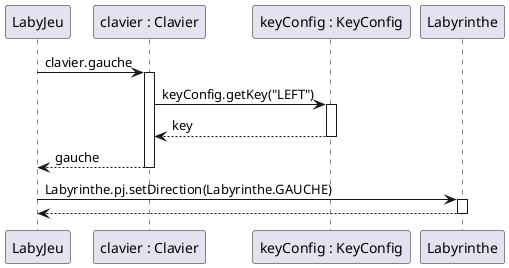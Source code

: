 @startuml
participant "LabyJeu" as LJ
participant "clavier : Clavier" as C
participant "keyConfig : KeyConfig" as KC
participant "Labyrinthe" as L

LJ -> C : clavier.gauche
activate C
C -> KC : keyConfig.getKey("LEFT")
activate KC
KC --> C : key
deactivate KC
C --> LJ : gauche
deactivate C

LJ -> L : Labyrinthe.pj.setDirection(Labyrinthe.GAUCHE)
activate L
L --> LJ :
deactivate L

@enduml